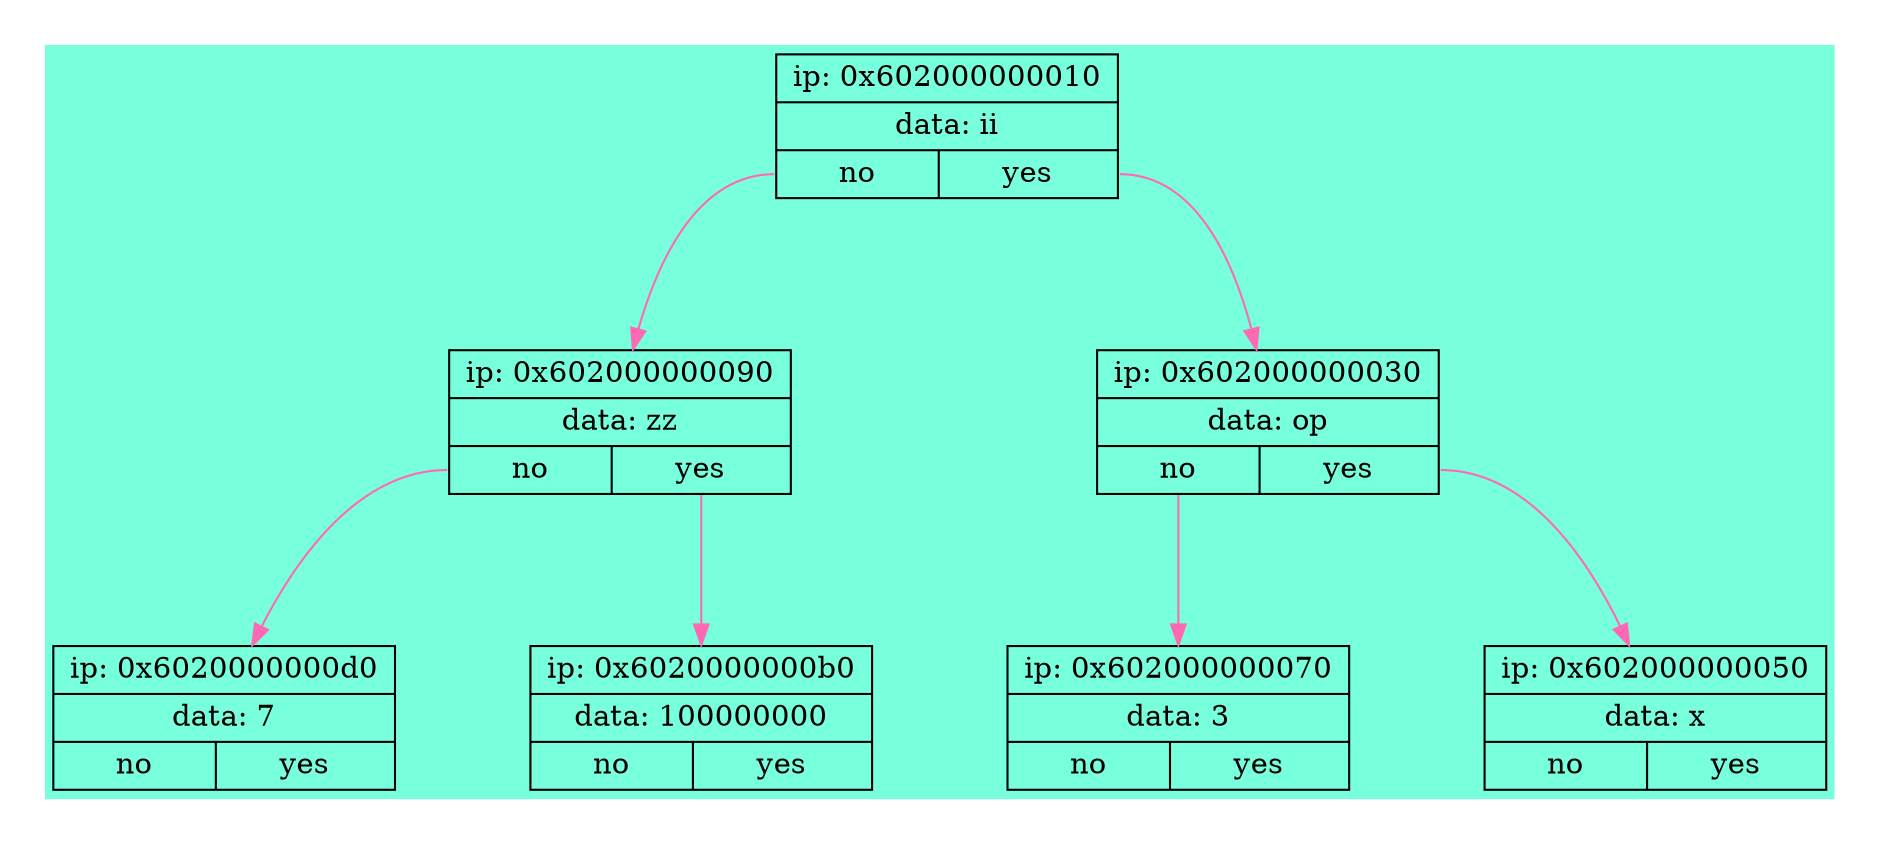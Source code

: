 
digraph structs {
charset = "UTF-8";
rankdir=TB;
bgcolor = "#0000aa";
fontcolor = black;
fontsize = 18;
style = "rounded";
margin = 0.3;
ranksep = 1.0;
nodesep = 0.9;
bgcolor = "#78FFDB";
edge [color="#FF69B4"];

ii[shape=record, label= "{ip: 0x602000000010 | data: ii | {<f1> no | <f2> yes}}"];
zz[shape=record, label= "{ip: 0x602000000090 | data: zz | {<f1> no | <f2> yes}}"];
7[shape=record, label= "{ip: 0x6020000000d0 | data: 7 | {<f1> no | <f2> yes}}"];
100000000[shape=record, label= "{ip: 0x6020000000b0 | data: 100000000 | {<f1> no | <f2> yes}}"];
op[shape=record, label= "{ip: 0x602000000030 | data: op | {<f1> no | <f2> yes}}"];
3[shape=record, label= "{ip: 0x602000000070 | data: 3 | {<f1> no | <f2> yes}}"];
x[shape=record, label= "{ip: 0x602000000050 | data: x | {<f1> no | <f2> yes}}"];
ii:<f2> -> op
op:<f2> -> x
op:<f1> -> 3
ii:<f1> -> zz
zz:<f2> -> 100000000
zz:<f1> -> 7
}
